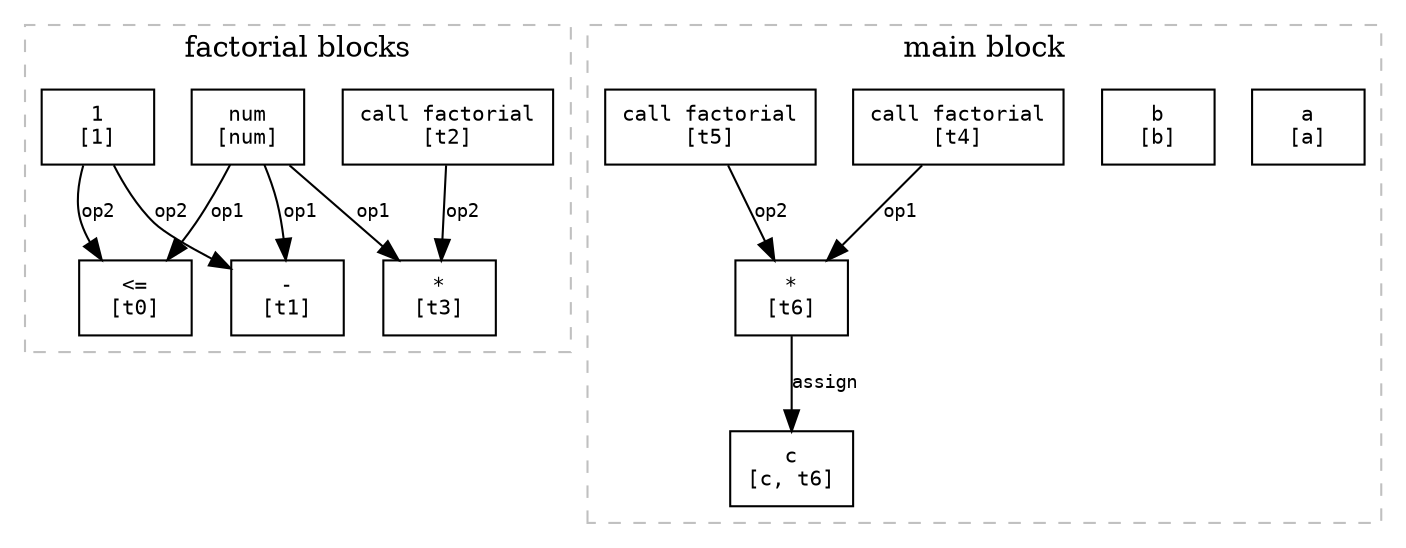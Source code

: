 digraph G {
  rankdir=TB;
  node [shape=box, fontname=Consolas, fontsize=10];
  edge [fontname=Consolas, fontsize=9];
  compound=true;

  subgraph cluster_factorial {
      label = "factorial blocks";
      style=dashed; color=grey;

      F_N0 [label="num\n[num]"];      
      F_N1 [label="1\n[1]"];          
      F_N2 [label="<=\n[t0]"];  

      F_N3 [label="-\n[t1]"];         
      F_N4 [label="call factorial\n[t2]"];
      F_N5 [label="*\n[t3]"];

      F_N0 -> F_N2 [label="op1"]; F_N1 -> F_N2 [label="op2"];
      F_N0 -> F_N3 [label="op1"]; F_N1 -> F_N3 [label="op2"]; 
      F_N0 -> F_N5 [label="op1"]; F_N4 -> F_N5 [label="op2"];
  }

  subgraph cluster_main {
      label = "main block";
      style=dashed; color=grey;

      M_N0 [label="a\n[a]"];          
      M_N1 [label="b\n[b]"];        
      M_N2 [label="call factorial\n[t4]"]; 
      M_N3 [label="call factorial\n[t5]"]; 
      M_N4 [label="*\n[t6]"];          
      M_N5 [label="c\n[c, t6]"];

      M_N2 -> M_N4 [label="op1"]; M_N3 -> M_N4 [label="op2"];
      M_N4 -> M_N5 [label="assign"];
   }

}